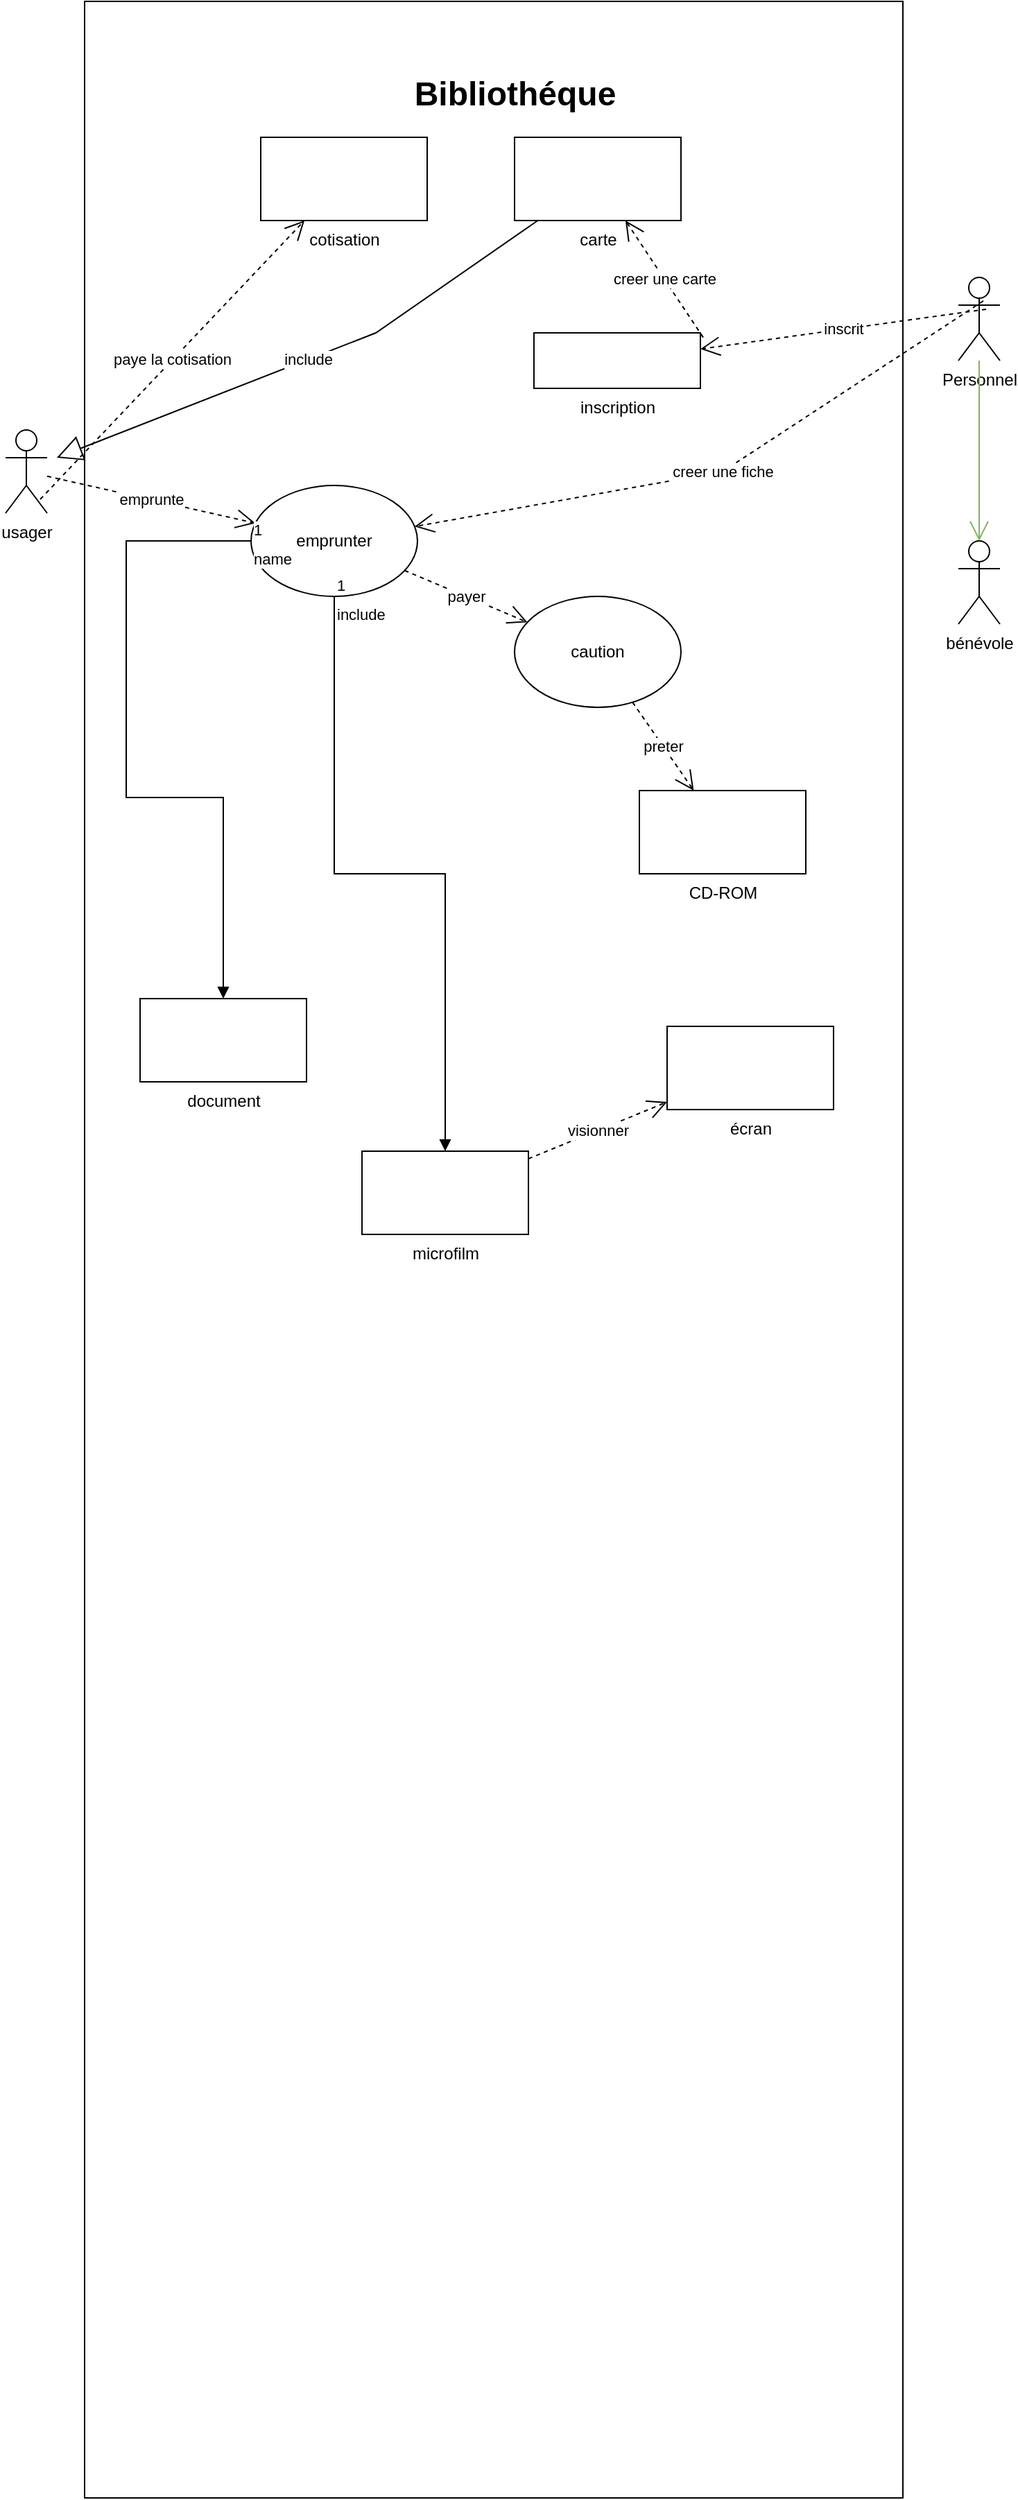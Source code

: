 <mxfile version="15.9.6" type="github">
  <diagram id="lQ0a94lmdzaRWGr032du" name="Page-1">
    <mxGraphModel dx="1350" dy="1942" grid="1" gridSize="10" guides="1" tooltips="1" connect="1" arrows="1" fold="1" page="1" pageScale="1" pageWidth="827" pageHeight="1169" math="0" shadow="0">
      <root>
        <mxCell id="0" />
        <mxCell id="1" parent="0" />
        <mxCell id="cyPY-RiiTBD_quAvL_1w-2" value="" style="rounded=0;whiteSpace=wrap;html=1;direction=south;" parent="1" vertex="1">
          <mxGeometry x="90" y="-1169" width="590" height="1800" as="geometry" />
        </mxCell>
        <mxCell id="cyPY-RiiTBD_quAvL_1w-3" value="&lt;font style=&quot;font-size: 24px&quot;&gt;&lt;b&gt;Bibliothéque&lt;/b&gt;&lt;/font&gt;" style="text;html=1;align=center;verticalAlign=middle;resizable=0;points=[];autosize=1;strokeColor=none;fillColor=none;" parent="1" vertex="1">
          <mxGeometry x="320" y="-1112" width="160" height="20" as="geometry" />
        </mxCell>
        <mxCell id="BAWyOKDqcm1cY8Z2Vvxt-1" value="usager" style="shape=umlActor;verticalLabelPosition=bottom;verticalAlign=top;html=1;outlineConnect=0;" parent="1" vertex="1">
          <mxGeometry x="33" y="-860" width="30" height="60" as="geometry" />
        </mxCell>
        <mxCell id="3aq6WHKHXTk7e97wV0Vl-1" value="Personnel" style="shape=umlActor;verticalLabelPosition=bottom;verticalAlign=top;html=1;" parent="1" vertex="1">
          <mxGeometry x="720" y="-970" width="30" height="60" as="geometry" />
        </mxCell>
        <mxCell id="3aq6WHKHXTk7e97wV0Vl-2" value="bénévole" style="shape=umlActor;verticalLabelPosition=bottom;verticalAlign=top;html=1;" parent="1" vertex="1">
          <mxGeometry x="720" y="-780" width="30" height="60" as="geometry" />
        </mxCell>
        <mxCell id="3aq6WHKHXTk7e97wV0Vl-13" value="inscription" style="verticalLabelPosition=bottom;verticalAlign=top;html=1;shape=mxgraph.basic.rect;fillColor2=none;strokeWidth=1;size=20;indent=5;shadow=0;" parent="1" vertex="1">
          <mxGeometry x="414" y="-930" width="120" height="40" as="geometry" />
        </mxCell>
        <mxCell id="3aq6WHKHXTk7e97wV0Vl-14" value="carte" style="verticalLabelPosition=bottom;verticalAlign=top;html=1;shape=mxgraph.basic.rect;fillColor2=none;strokeWidth=1;size=20;indent=5;shadow=0;" parent="1" vertex="1">
          <mxGeometry x="400" y="-1071" width="120" height="60" as="geometry" />
        </mxCell>
        <mxCell id="3aq6WHKHXTk7e97wV0Vl-15" value="cotisation" style="verticalLabelPosition=bottom;verticalAlign=top;html=1;shape=mxgraph.basic.rect;fillColor2=none;strokeWidth=1;size=20;indent=5;shadow=0;" parent="1" vertex="1">
          <mxGeometry x="217" y="-1071" width="120" height="60" as="geometry" />
        </mxCell>
        <mxCell id="3aq6WHKHXTk7e97wV0Vl-16" value="CD-ROM" style="verticalLabelPosition=bottom;verticalAlign=top;html=1;shape=mxgraph.basic.rect;fillColor2=none;strokeWidth=1;size=20;indent=5;shadow=0;" parent="1" vertex="1">
          <mxGeometry x="490" y="-600" width="120" height="60" as="geometry" />
        </mxCell>
        <mxCell id="3aq6WHKHXTk7e97wV0Vl-17" value="document" style="verticalLabelPosition=bottom;verticalAlign=top;html=1;shape=mxgraph.basic.rect;fillColor2=none;strokeWidth=1;size=20;indent=5;shadow=0;" parent="1" vertex="1">
          <mxGeometry x="130" y="-450" width="120" height="60" as="geometry" />
        </mxCell>
        <mxCell id="3aq6WHKHXTk7e97wV0Vl-18" value="microfilm" style="verticalLabelPosition=bottom;verticalAlign=top;html=1;shape=mxgraph.basic.rect;fillColor2=none;strokeWidth=1;size=20;indent=5;shadow=0;" parent="1" vertex="1">
          <mxGeometry x="290" y="-340" width="120" height="60" as="geometry" />
        </mxCell>
        <mxCell id="3aq6WHKHXTk7e97wV0Vl-19" value="écran" style="verticalLabelPosition=bottom;verticalAlign=top;html=1;shape=mxgraph.basic.rect;fillColor2=none;strokeWidth=1;size=20;indent=5;shadow=0;" parent="1" vertex="1">
          <mxGeometry x="510" y="-430" width="120" height="60" as="geometry" />
        </mxCell>
        <mxCell id="3aq6WHKHXTk7e97wV0Vl-21" value="inscrit" style="endArrow=open;endSize=12;dashed=1;html=1;rounded=0;exitX=0.667;exitY=0.383;exitDx=0;exitDy=0;exitPerimeter=0;" parent="1" target="3aq6WHKHXTk7e97wV0Vl-13" edge="1" source="3aq6WHKHXTk7e97wV0Vl-1">
          <mxGeometry width="160" relative="1" as="geometry">
            <mxPoint x="710" y="-990" as="sourcePoint" />
            <mxPoint x="490" y="-964" as="targetPoint" />
          </mxGeometry>
        </mxCell>
        <mxCell id="3aq6WHKHXTk7e97wV0Vl-22" value="creer une carte" style="endArrow=open;endSize=12;dashed=1;html=1;rounded=0;exitX=1.017;exitY=0.083;exitDx=0;exitDy=0;exitPerimeter=0;" parent="1" source="3aq6WHKHXTk7e97wV0Vl-13" target="3aq6WHKHXTk7e97wV0Vl-14" edge="1">
          <mxGeometry width="160" relative="1" as="geometry">
            <mxPoint x="330" y="-985" as="sourcePoint" />
            <mxPoint x="490" y="-985" as="targetPoint" />
          </mxGeometry>
        </mxCell>
        <mxCell id="3aq6WHKHXTk7e97wV0Vl-25" value="paye la cotisation" style="endArrow=open;endSize=12;dashed=1;html=1;rounded=0;" parent="1" target="3aq6WHKHXTk7e97wV0Vl-15" edge="1">
          <mxGeometry width="160" relative="1" as="geometry">
            <mxPoint x="58" y="-810" as="sourcePoint" />
            <mxPoint x="218" y="-810" as="targetPoint" />
          </mxGeometry>
        </mxCell>
        <mxCell id="3aq6WHKHXTk7e97wV0Vl-27" value="emprunte" style="endArrow=open;endSize=12;dashed=1;html=1;rounded=0;" parent="1" source="BAWyOKDqcm1cY8Z2Vvxt-1" target="3aq6WHKHXTk7e97wV0Vl-32" edge="1">
          <mxGeometry width="160" relative="1" as="geometry">
            <mxPoint x="330" y="-810" as="sourcePoint" />
            <mxPoint x="490" y="-810" as="targetPoint" />
          </mxGeometry>
        </mxCell>
        <mxCell id="3aq6WHKHXTk7e97wV0Vl-29" value="caution" style="ellipse;whiteSpace=wrap;html=1;shadow=0;" parent="1" vertex="1">
          <mxGeometry x="400" y="-740" width="120" height="80" as="geometry" />
        </mxCell>
        <mxCell id="3aq6WHKHXTk7e97wV0Vl-30" value="preter" style="endArrow=open;endSize=12;dashed=1;html=1;rounded=0;" parent="1" source="3aq6WHKHXTk7e97wV0Vl-29" target="3aq6WHKHXTk7e97wV0Vl-16" edge="1">
          <mxGeometry width="160" relative="1" as="geometry">
            <mxPoint x="330" y="-710" as="sourcePoint" />
            <mxPoint x="490" y="-710" as="targetPoint" />
          </mxGeometry>
        </mxCell>
        <mxCell id="3aq6WHKHXTk7e97wV0Vl-32" value="emprunter" style="ellipse;whiteSpace=wrap;html=1;shadow=0;" parent="1" vertex="1">
          <mxGeometry x="210" y="-820" width="120" height="80" as="geometry" />
        </mxCell>
        <mxCell id="3aq6WHKHXTk7e97wV0Vl-33" value="payer" style="endArrow=open;endSize=12;dashed=1;html=1;rounded=0;" parent="1" source="3aq6WHKHXTk7e97wV0Vl-32" target="3aq6WHKHXTk7e97wV0Vl-29" edge="1">
          <mxGeometry width="160" relative="1" as="geometry">
            <mxPoint x="330" y="-710" as="sourcePoint" />
            <mxPoint x="490" y="-710" as="targetPoint" />
          </mxGeometry>
        </mxCell>
        <mxCell id="3aq6WHKHXTk7e97wV0Vl-34" value="creer une fiche" style="endArrow=open;endSize=12;dashed=1;html=1;rounded=0;exitX=0.6;exitY=0.283;exitDx=0;exitDy=0;exitPerimeter=0;" parent="1" source="3aq6WHKHXTk7e97wV0Vl-1" target="3aq6WHKHXTk7e97wV0Vl-32" edge="1">
          <mxGeometry width="160" relative="1" as="geometry">
            <mxPoint x="330" y="-760" as="sourcePoint" />
            <mxPoint x="490" y="-760" as="targetPoint" />
            <Array as="points">
              <mxPoint x="550" y="-830" />
            </Array>
          </mxGeometry>
        </mxCell>
        <mxCell id="-gihN05Qc6N_xUoZX9xH-1" value="" style="endArrow=open;endFill=1;endSize=12;html=1;rounded=0;fillColor=#d5e8d4;strokeColor=#82b366;" edge="1" parent="1" source="3aq6WHKHXTk7e97wV0Vl-1" target="3aq6WHKHXTk7e97wV0Vl-2">
          <mxGeometry width="160" relative="1" as="geometry">
            <mxPoint x="740" y="-750.5" as="sourcePoint" />
            <mxPoint x="930" y="-760" as="targetPoint" />
          </mxGeometry>
        </mxCell>
        <mxCell id="-gihN05Qc6N_xUoZX9xH-2" value="visionner" style="endArrow=open;endSize=12;dashed=1;html=1;rounded=0;" edge="1" parent="1" source="3aq6WHKHXTk7e97wV0Vl-18" target="3aq6WHKHXTk7e97wV0Vl-19">
          <mxGeometry width="160" relative="1" as="geometry">
            <mxPoint x="330" y="-560" as="sourcePoint" />
            <mxPoint x="490" y="-560" as="targetPoint" />
          </mxGeometry>
        </mxCell>
        <mxCell id="-gihN05Qc6N_xUoZX9xH-3" value="name" style="endArrow=block;endFill=1;html=1;edgeStyle=orthogonalEdgeStyle;align=left;verticalAlign=top;rounded=0;" edge="1" parent="1" source="3aq6WHKHXTk7e97wV0Vl-32" target="3aq6WHKHXTk7e97wV0Vl-17">
          <mxGeometry x="-1" relative="1" as="geometry">
            <mxPoint x="330" y="-560" as="sourcePoint" />
            <mxPoint x="490" y="-560" as="targetPoint" />
            <Array as="points">
              <mxPoint x="120" y="-780" />
              <mxPoint x="120" y="-595" />
              <mxPoint x="190" y="-595" />
            </Array>
          </mxGeometry>
        </mxCell>
        <mxCell id="-gihN05Qc6N_xUoZX9xH-4" value="1" style="edgeLabel;resizable=0;html=1;align=left;verticalAlign=bottom;" connectable="0" vertex="1" parent="-gihN05Qc6N_xUoZX9xH-3">
          <mxGeometry x="-1" relative="1" as="geometry" />
        </mxCell>
        <mxCell id="-gihN05Qc6N_xUoZX9xH-5" value="include" style="endArrow=block;endSize=16;endFill=0;html=1;rounded=0;" edge="1" parent="1" source="3aq6WHKHXTk7e97wV0Vl-14">
          <mxGeometry width="160" relative="1" as="geometry">
            <mxPoint x="330" y="-770" as="sourcePoint" />
            <mxPoint x="70" y="-840" as="targetPoint" />
            <Array as="points">
              <mxPoint x="300" y="-930" />
            </Array>
          </mxGeometry>
        </mxCell>
        <mxCell id="-gihN05Qc6N_xUoZX9xH-6" value="include" style="endArrow=block;endFill=1;html=1;edgeStyle=orthogonalEdgeStyle;align=left;verticalAlign=top;rounded=0;" edge="1" parent="1" source="3aq6WHKHXTk7e97wV0Vl-32" target="3aq6WHKHXTk7e97wV0Vl-18">
          <mxGeometry x="-1" relative="1" as="geometry">
            <mxPoint x="330" y="-450" as="sourcePoint" />
            <mxPoint x="490" y="-450" as="targetPoint" />
          </mxGeometry>
        </mxCell>
        <mxCell id="-gihN05Qc6N_xUoZX9xH-7" value="1" style="edgeLabel;resizable=0;html=1;align=left;verticalAlign=bottom;" connectable="0" vertex="1" parent="-gihN05Qc6N_xUoZX9xH-6">
          <mxGeometry x="-1" relative="1" as="geometry" />
        </mxCell>
      </root>
    </mxGraphModel>
  </diagram>
</mxfile>
